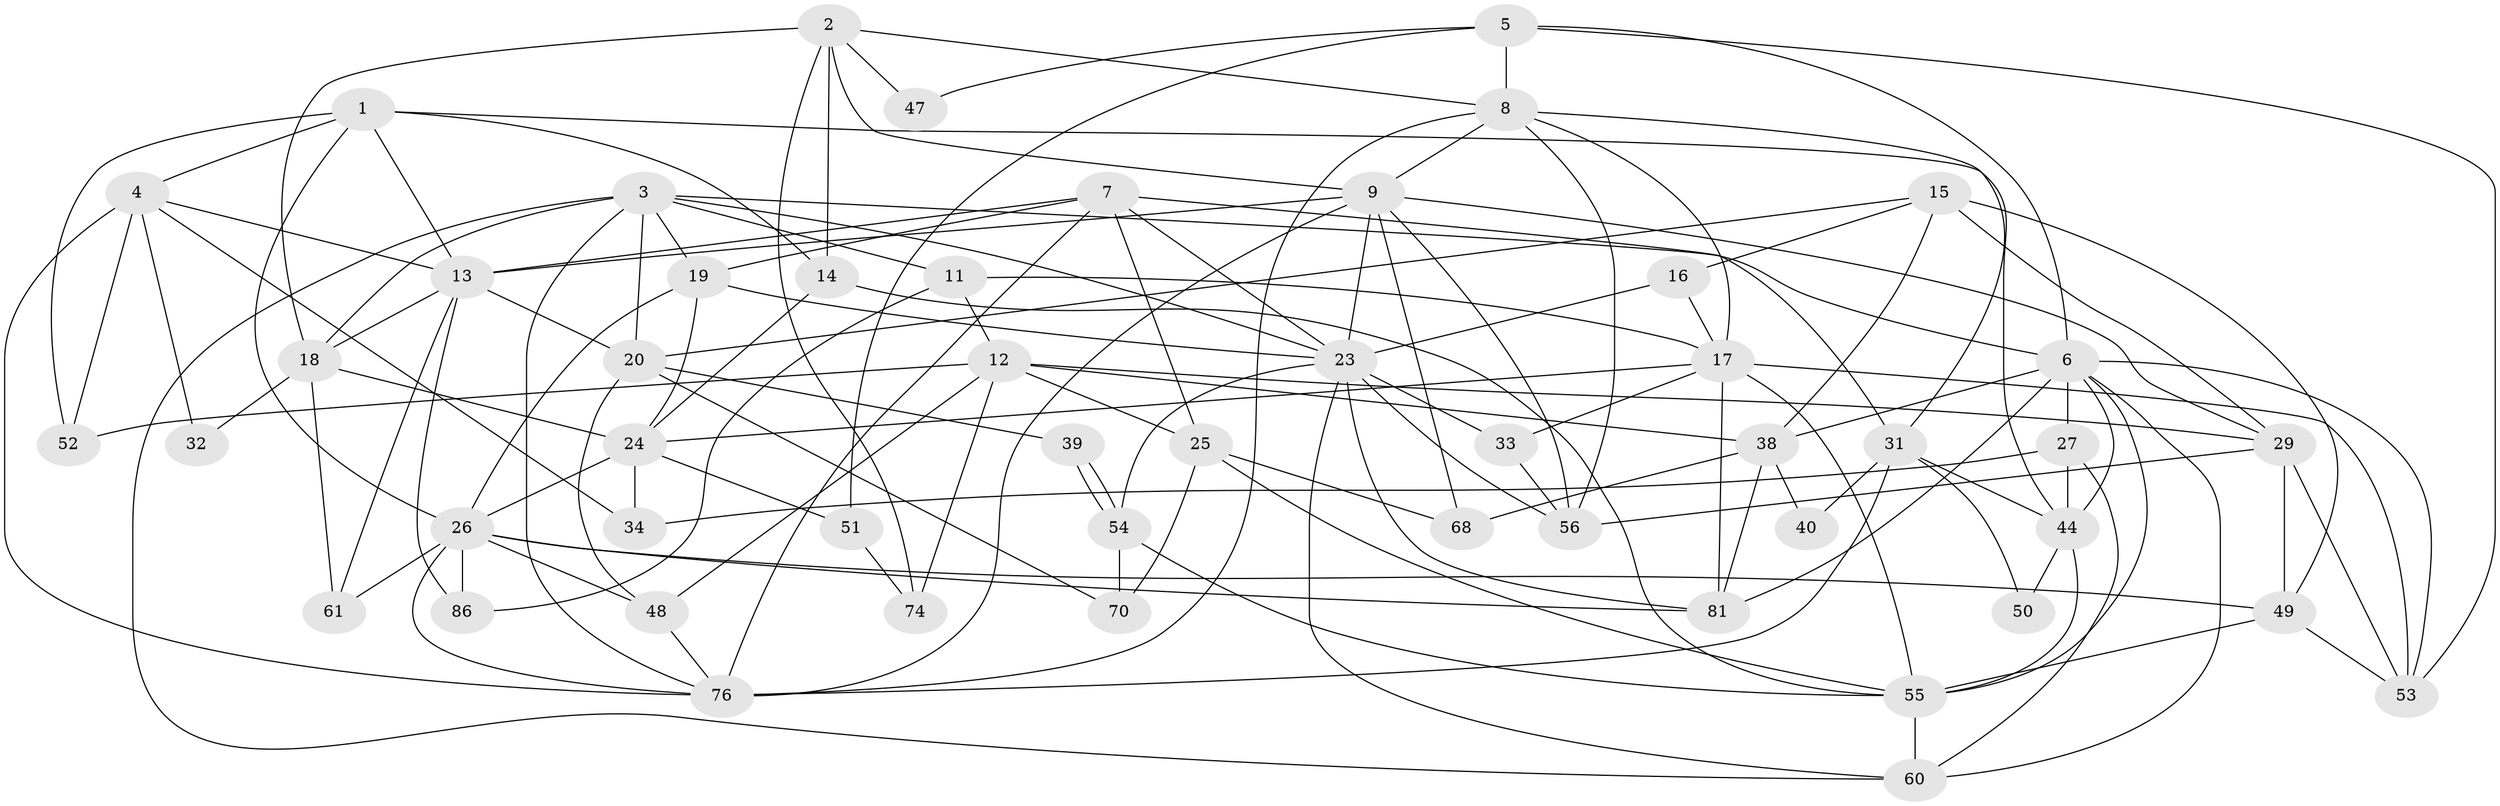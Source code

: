 // original degree distribution, {5: 0.19767441860465115, 4: 0.23255813953488372, 6: 0.13953488372093023, 3: 0.2558139534883721, 2: 0.1511627906976744, 7: 0.011627906976744186, 8: 0.011627906976744186}
// Generated by graph-tools (version 1.1) at 2025/41/03/06/25 10:41:54]
// undirected, 51 vertices, 132 edges
graph export_dot {
graph [start="1"]
  node [color=gray90,style=filled];
  1 [super="+84"];
  2 [super="+10"];
  3 [super="+57"];
  4 [super="+42"];
  5;
  6 [super="+82"];
  7 [super="+45"];
  8 [super="+22"];
  9 [super="+36"];
  11;
  12 [super="+21"];
  13 [super="+58"];
  14 [super="+75"];
  15 [super="+30"];
  16 [super="+28"];
  17 [super="+63"];
  18 [super="+72"];
  19 [super="+64"];
  20 [super="+41"];
  23 [super="+62"];
  24 [super="+69"];
  25 [super="+67"];
  26 [super="+46"];
  27 [super="+35"];
  29 [super="+37"];
  31 [super="+79"];
  32;
  33 [super="+43"];
  34 [super="+73"];
  38 [super="+59"];
  39;
  40;
  44 [super="+65"];
  47;
  48;
  49;
  50;
  51;
  52 [super="+80"];
  53 [super="+66"];
  54 [super="+71"];
  55 [super="+83"];
  56;
  60 [super="+85"];
  61;
  68;
  70 [super="+77"];
  74;
  76 [super="+78"];
  81;
  86;
  1 -- 26;
  1 -- 4;
  1 -- 13;
  1 -- 44;
  1 -- 52;
  1 -- 14;
  2 -- 9;
  2 -- 47;
  2 -- 74;
  2 -- 8;
  2 -- 18;
  2 -- 14;
  3 -- 23;
  3 -- 20;
  3 -- 18;
  3 -- 6;
  3 -- 11;
  3 -- 19;
  3 -- 60;
  3 -- 76;
  4 -- 13;
  4 -- 32;
  4 -- 76;
  4 -- 52;
  4 -- 34;
  5 -- 47;
  5 -- 51;
  5 -- 53;
  5 -- 8;
  5 -- 6;
  6 -- 27 [weight=2];
  6 -- 38;
  6 -- 44;
  6 -- 60;
  6 -- 81;
  6 -- 53;
  6 -- 55;
  7 -- 25 [weight=2];
  7 -- 13;
  7 -- 31;
  7 -- 23;
  7 -- 19;
  7 -- 76;
  8 -- 9;
  8 -- 56;
  8 -- 76;
  8 -- 17;
  8 -- 31;
  9 -- 56;
  9 -- 68;
  9 -- 23;
  9 -- 13;
  9 -- 76;
  9 -- 29;
  11 -- 86;
  11 -- 12;
  11 -- 17;
  12 -- 48;
  12 -- 25;
  12 -- 29;
  12 -- 74;
  12 -- 38;
  12 -- 52;
  13 -- 18;
  13 -- 61;
  13 -- 20;
  13 -- 86;
  14 -- 55;
  14 -- 24;
  15 -- 29;
  15 -- 49;
  15 -- 20;
  15 -- 38;
  15 -- 16;
  16 -- 23;
  16 -- 17;
  17 -- 81;
  17 -- 53;
  17 -- 55;
  17 -- 24;
  17 -- 33;
  18 -- 32;
  18 -- 61;
  18 -- 24;
  19 -- 23;
  19 -- 24;
  19 -- 26;
  20 -- 48;
  20 -- 70;
  20 -- 39;
  23 -- 33;
  23 -- 81;
  23 -- 56;
  23 -- 54;
  23 -- 60;
  24 -- 26;
  24 -- 51;
  24 -- 34;
  25 -- 68;
  25 -- 55;
  25 -- 70;
  26 -- 76;
  26 -- 48;
  26 -- 61;
  26 -- 81;
  26 -- 49;
  26 -- 86;
  27 -- 34;
  27 -- 60;
  27 -- 44;
  29 -- 56;
  29 -- 53;
  29 -- 49;
  31 -- 40;
  31 -- 50;
  31 -- 44;
  31 -- 76;
  33 -- 56;
  38 -- 81;
  38 -- 68;
  38 -- 40;
  39 -- 54;
  39 -- 54;
  44 -- 50;
  44 -- 55;
  48 -- 76;
  49 -- 55;
  49 -- 53;
  51 -- 74;
  54 -- 70 [weight=2];
  54 -- 55;
  55 -- 60;
}
